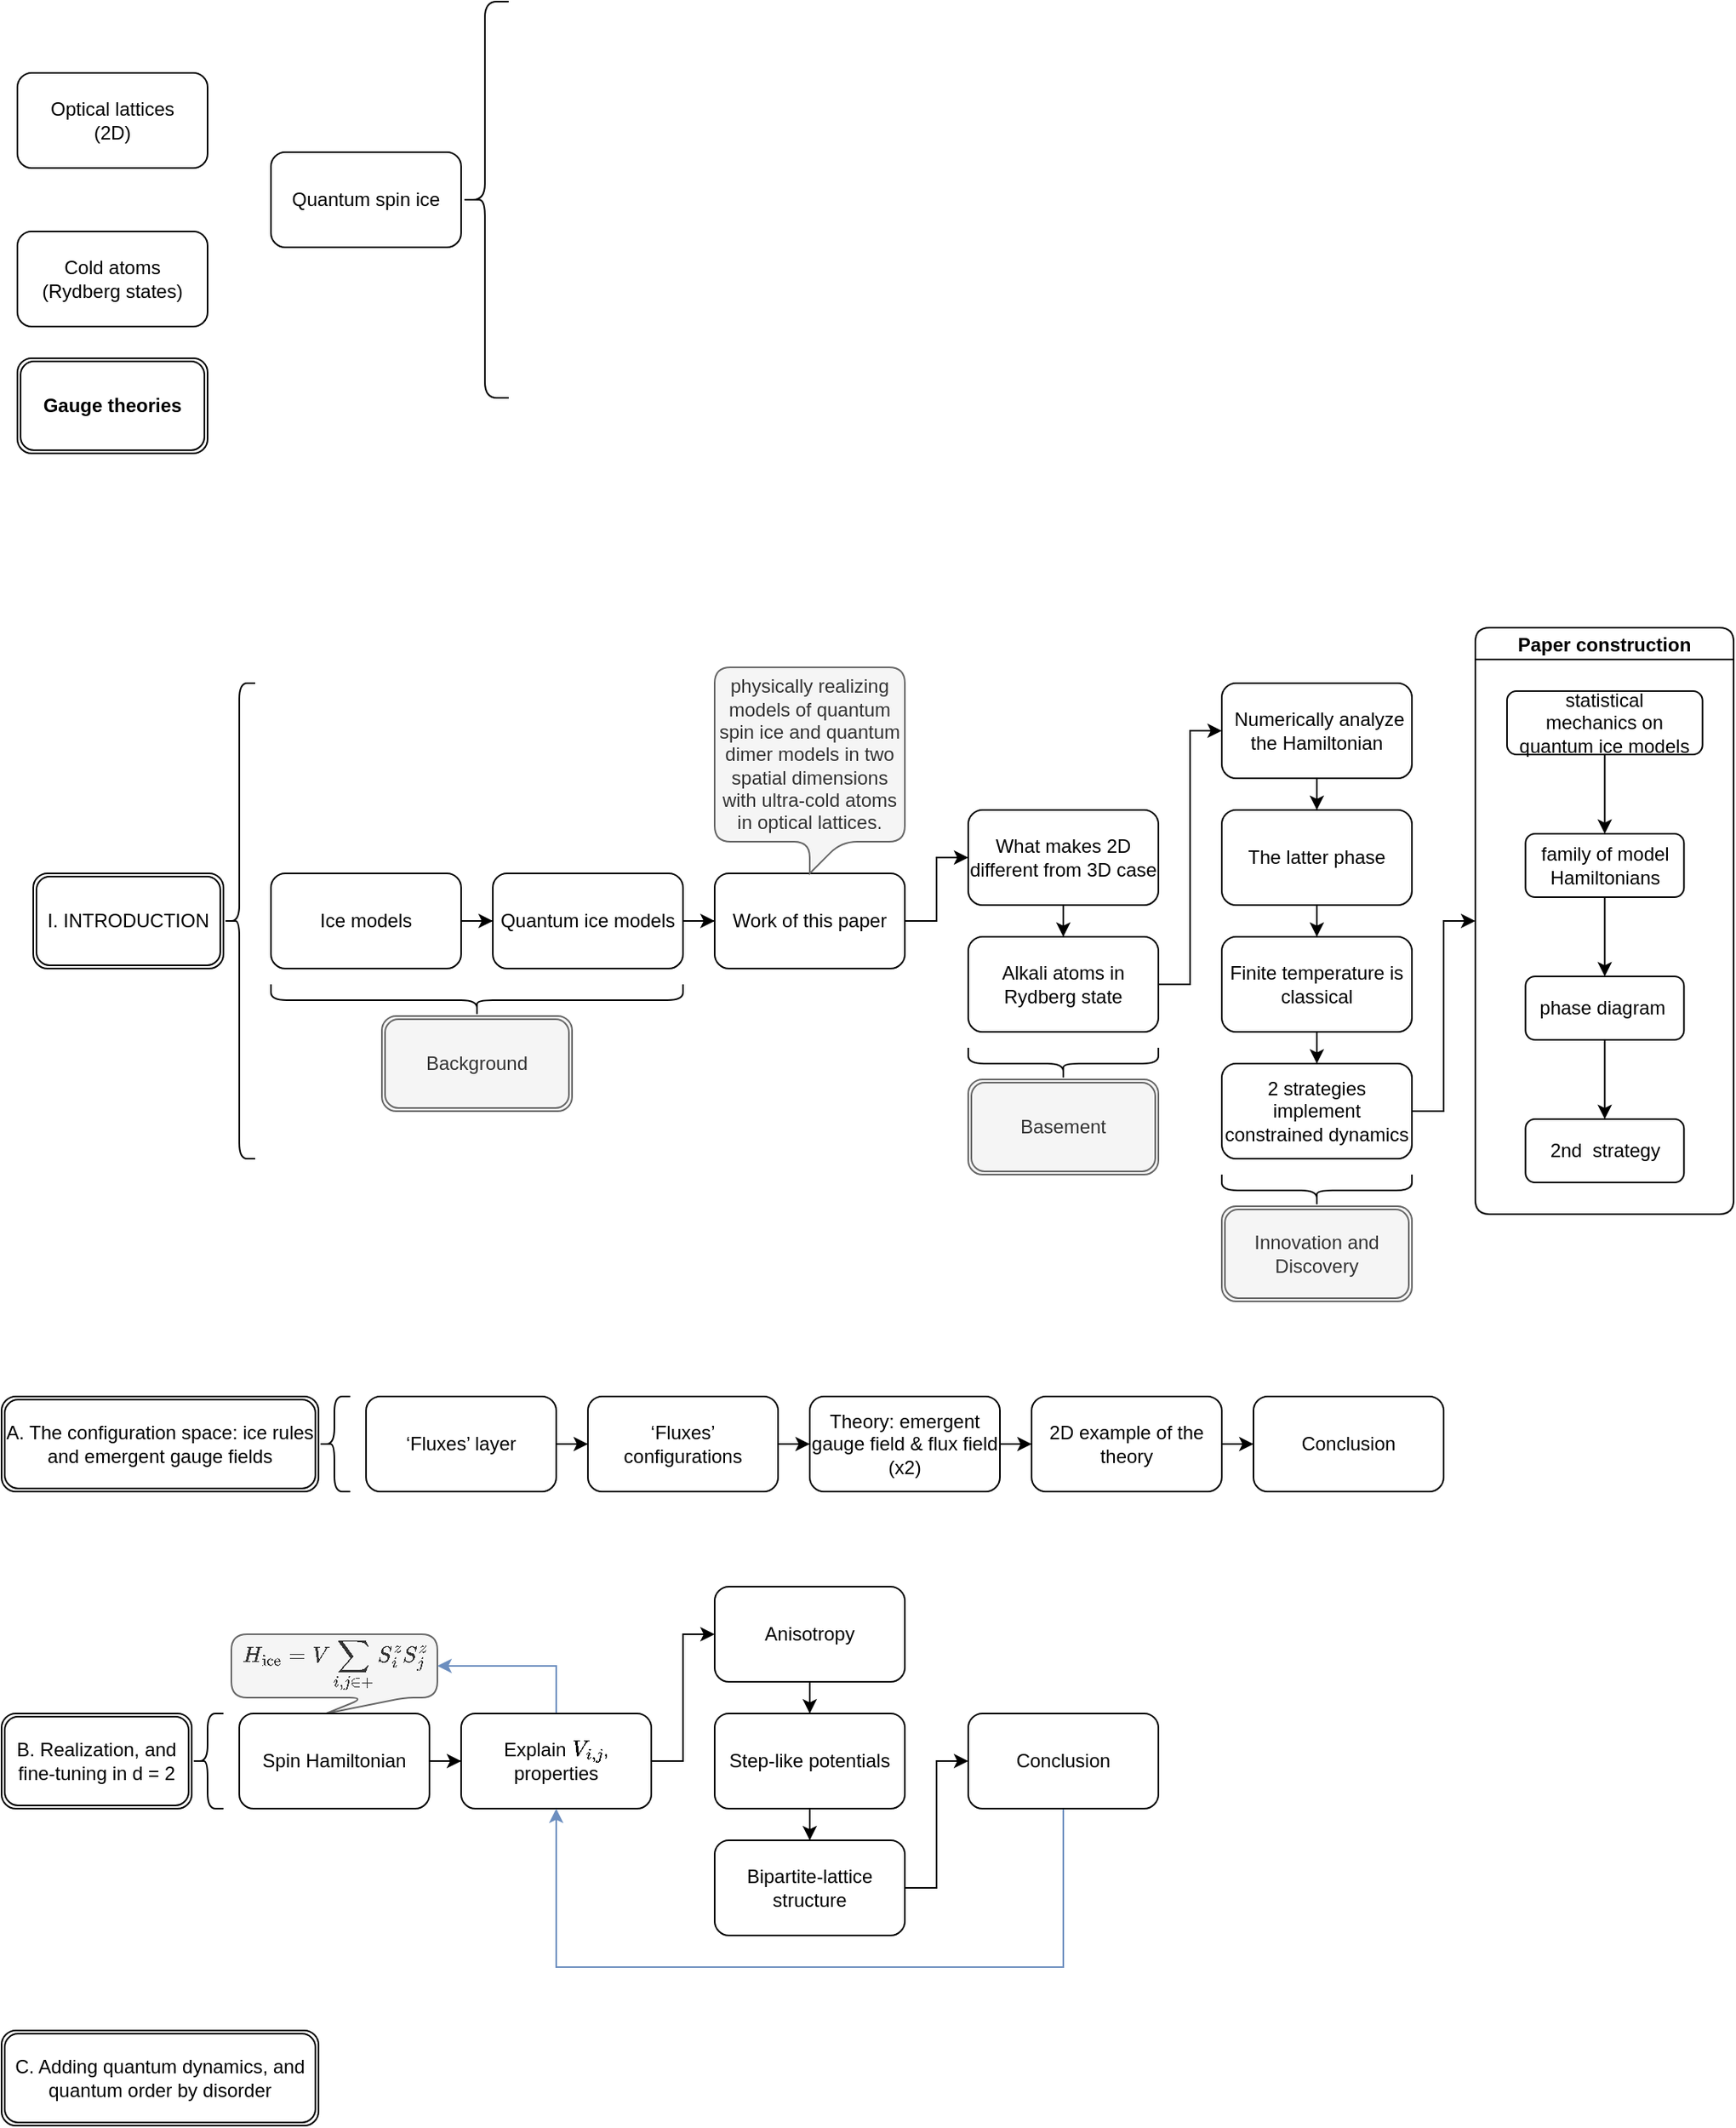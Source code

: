 <mxfile version="15.8.3" type="github"><diagram id="fVR30EfrVtzObSgMhBJJ" name="Page-1"><mxGraphModel dx="946" dy="1607" grid="1" gridSize="10" guides="1" tooltips="1" connect="1" arrows="1" fold="1" page="1" pageScale="1" pageWidth="850" pageHeight="1100" math="1" shadow="0"><root><mxCell id="0"/><mxCell id="1" parent="0"/><mxCell id="jbYFzFaD3eBk07O8ZAmZ-1" value="Quantum spin ice" style="rounded=1;whiteSpace=wrap;html=1;" vertex="1" parent="1"><mxGeometry x="210" y="-345" width="120" height="60" as="geometry"/></mxCell><mxCell id="jbYFzFaD3eBk07O8ZAmZ-2" value="Optical lattices&lt;br&gt;(2D)" style="rounded=1;whiteSpace=wrap;html=1;" vertex="1" parent="1"><mxGeometry x="50" y="-395" width="120" height="60" as="geometry"/></mxCell><mxCell id="jbYFzFaD3eBk07O8ZAmZ-3" value="Cold atoms&lt;br&gt;(Rydberg states)" style="rounded=1;whiteSpace=wrap;html=1;" vertex="1" parent="1"><mxGeometry x="50" y="-295" width="120" height="60" as="geometry"/></mxCell><mxCell id="jbYFzFaD3eBk07O8ZAmZ-5" value="" style="shape=curlyBracket;whiteSpace=wrap;html=1;rounded=1;size=0.5;" vertex="1" parent="1"><mxGeometry x="330" y="-440" width="30" height="250" as="geometry"/></mxCell><mxCell id="jbYFzFaD3eBk07O8ZAmZ-8" value="&lt;span style=&quot;font-weight: 700&quot;&gt;Gauge theories&lt;/span&gt;" style="shape=ext;double=1;rounded=1;whiteSpace=wrap;html=1;" vertex="1" parent="1"><mxGeometry x="50" y="-215" width="120" height="60" as="geometry"/></mxCell><mxCell id="jbYFzFaD3eBk07O8ZAmZ-13" value="" style="edgeStyle=orthogonalEdgeStyle;rounded=0;orthogonalLoop=1;jettySize=auto;html=1;" edge="1" parent="1" source="jbYFzFaD3eBk07O8ZAmZ-9" target="jbYFzFaD3eBk07O8ZAmZ-12"><mxGeometry relative="1" as="geometry"/></mxCell><mxCell id="jbYFzFaD3eBk07O8ZAmZ-9" value="Ice models" style="rounded=1;whiteSpace=wrap;html=1;" vertex="1" parent="1"><mxGeometry x="210" y="110" width="120" height="60" as="geometry"/></mxCell><mxCell id="jbYFzFaD3eBk07O8ZAmZ-11" value="" style="shape=curlyBracket;whiteSpace=wrap;html=1;rounded=1;size=0.5;" vertex="1" parent="1"><mxGeometry x="180" y="-10" width="20" height="300" as="geometry"/></mxCell><mxCell id="jbYFzFaD3eBk07O8ZAmZ-15" value="" style="edgeStyle=orthogonalEdgeStyle;rounded=0;orthogonalLoop=1;jettySize=auto;html=1;" edge="1" parent="1" source="jbYFzFaD3eBk07O8ZAmZ-12" target="jbYFzFaD3eBk07O8ZAmZ-14"><mxGeometry relative="1" as="geometry"/></mxCell><mxCell id="jbYFzFaD3eBk07O8ZAmZ-12" value="&lt;span&gt;Quantum ice models&lt;/span&gt;" style="whiteSpace=wrap;html=1;rounded=1;" vertex="1" parent="1"><mxGeometry x="350" y="110" width="120" height="60" as="geometry"/></mxCell><mxCell id="jbYFzFaD3eBk07O8ZAmZ-44" style="edgeStyle=orthogonalEdgeStyle;rounded=0;orthogonalLoop=1;jettySize=auto;html=1;entryX=0;entryY=0.5;entryDx=0;entryDy=0;" edge="1" parent="1" source="jbYFzFaD3eBk07O8ZAmZ-14" target="jbYFzFaD3eBk07O8ZAmZ-19"><mxGeometry relative="1" as="geometry"/></mxCell><mxCell id="jbYFzFaD3eBk07O8ZAmZ-14" value="Work of this paper" style="whiteSpace=wrap;html=1;rounded=1;" vertex="1" parent="1"><mxGeometry x="490" y="110" width="120" height="60" as="geometry"/></mxCell><mxCell id="jbYFzFaD3eBk07O8ZAmZ-16" value="&lt;span&gt;physically&amp;nbsp;&lt;/span&gt;&lt;span&gt;realizing models of quantum spin ice and quantum dimer&amp;nbsp;&lt;/span&gt;&lt;span&gt;models in two spatial dimensions with ultra-cold atoms in optical lattices.&lt;/span&gt;" style="shape=callout;whiteSpace=wrap;html=1;perimeter=calloutPerimeter;rounded=1;fillColor=#f5f5f5;fontColor=#333333;strokeColor=#666666;size=20;position=0.5;position2=0.5;" vertex="1" parent="1"><mxGeometry x="490" y="-20" width="120" height="130" as="geometry"/></mxCell><mxCell id="jbYFzFaD3eBk07O8ZAmZ-45" style="edgeStyle=orthogonalEdgeStyle;rounded=0;orthogonalLoop=1;jettySize=auto;html=1;" edge="1" parent="1" source="jbYFzFaD3eBk07O8ZAmZ-19" target="jbYFzFaD3eBk07O8ZAmZ-21"><mxGeometry relative="1" as="geometry"/></mxCell><mxCell id="jbYFzFaD3eBk07O8ZAmZ-19" value="What makes 2D different from 3D case" style="whiteSpace=wrap;html=1;rounded=1;" vertex="1" parent="1"><mxGeometry x="650" y="70" width="120" height="60" as="geometry"/></mxCell><mxCell id="jbYFzFaD3eBk07O8ZAmZ-46" style="edgeStyle=orthogonalEdgeStyle;rounded=0;orthogonalLoop=1;jettySize=auto;html=1;entryX=0;entryY=0.5;entryDx=0;entryDy=0;" edge="1" parent="1" source="jbYFzFaD3eBk07O8ZAmZ-21" target="jbYFzFaD3eBk07O8ZAmZ-25"><mxGeometry relative="1" as="geometry"/></mxCell><mxCell id="jbYFzFaD3eBk07O8ZAmZ-21" value="Alkali atoms in Rydberg state" style="whiteSpace=wrap;html=1;rounded=1;" vertex="1" parent="1"><mxGeometry x="650" y="150" width="120" height="60" as="geometry"/></mxCell><mxCell id="jbYFzFaD3eBk07O8ZAmZ-23" value="" style="shape=curlyBracket;whiteSpace=wrap;html=1;rounded=1;rotation=-90;" vertex="1" parent="1"><mxGeometry x="700" y="170" width="20" height="120" as="geometry"/></mxCell><mxCell id="jbYFzFaD3eBk07O8ZAmZ-47" style="edgeStyle=orthogonalEdgeStyle;rounded=0;orthogonalLoop=1;jettySize=auto;html=1;entryX=0.5;entryY=0;entryDx=0;entryDy=0;" edge="1" parent="1" source="jbYFzFaD3eBk07O8ZAmZ-25" target="jbYFzFaD3eBk07O8ZAmZ-36"><mxGeometry relative="1" as="geometry"/></mxCell><mxCell id="jbYFzFaD3eBk07O8ZAmZ-25" value="&amp;nbsp;Numerically analyze the Hamiltonian" style="whiteSpace=wrap;html=1;rounded=1;" vertex="1" parent="1"><mxGeometry x="810" y="-10" width="120" height="60" as="geometry"/></mxCell><mxCell id="jbYFzFaD3eBk07O8ZAmZ-49" style="edgeStyle=orthogonalEdgeStyle;rounded=0;orthogonalLoop=1;jettySize=auto;html=1;entryX=0.5;entryY=0;entryDx=0;entryDy=0;" edge="1" parent="1" source="jbYFzFaD3eBk07O8ZAmZ-27" target="jbYFzFaD3eBk07O8ZAmZ-42"><mxGeometry relative="1" as="geometry"/></mxCell><mxCell id="jbYFzFaD3eBk07O8ZAmZ-27" value="Finite temperature is classical" style="whiteSpace=wrap;html=1;rounded=1;" vertex="1" parent="1"><mxGeometry x="810" y="150" width="120" height="60" as="geometry"/></mxCell><mxCell id="jbYFzFaD3eBk07O8ZAmZ-30" value="" style="shape=curlyBracket;whiteSpace=wrap;html=1;rounded=1;rotation=-90;" vertex="1" parent="1"><mxGeometry x="330" y="60" width="20" height="260" as="geometry"/></mxCell><mxCell id="jbYFzFaD3eBk07O8ZAmZ-32" value="&lt;span&gt;I. INTRODUCTION&lt;/span&gt;" style="shape=ext;double=1;rounded=1;whiteSpace=wrap;html=1;" vertex="1" parent="1"><mxGeometry x="60" y="110" width="120" height="60" as="geometry"/></mxCell><mxCell id="jbYFzFaD3eBk07O8ZAmZ-33" value="Background" style="shape=ext;double=1;rounded=1;whiteSpace=wrap;html=1;fillColor=#f5f5f5;fontColor=#333333;strokeColor=#666666;" vertex="1" parent="1"><mxGeometry x="280" y="200" width="120" height="60" as="geometry"/></mxCell><mxCell id="jbYFzFaD3eBk07O8ZAmZ-34" value="Basement" style="shape=ext;double=1;rounded=1;whiteSpace=wrap;html=1;fillColor=#f5f5f5;fontColor=#333333;strokeColor=#666666;" vertex="1" parent="1"><mxGeometry x="650" y="240" width="120" height="60" as="geometry"/></mxCell><mxCell id="jbYFzFaD3eBk07O8ZAmZ-48" style="edgeStyle=orthogonalEdgeStyle;rounded=0;orthogonalLoop=1;jettySize=auto;html=1;entryX=0.5;entryY=0;entryDx=0;entryDy=0;" edge="1" parent="1" source="jbYFzFaD3eBk07O8ZAmZ-36" target="jbYFzFaD3eBk07O8ZAmZ-27"><mxGeometry relative="1" as="geometry"/></mxCell><mxCell id="jbYFzFaD3eBk07O8ZAmZ-36" value="The latter phase" style="rounded=1;whiteSpace=wrap;html=1;" vertex="1" parent="1"><mxGeometry x="810" y="70" width="120" height="60" as="geometry"/></mxCell><mxCell id="jbYFzFaD3eBk07O8ZAmZ-76" style="edgeStyle=orthogonalEdgeStyle;rounded=0;orthogonalLoop=1;jettySize=auto;html=1;entryX=0;entryY=0.5;entryDx=0;entryDy=0;" edge="1" parent="1" source="jbYFzFaD3eBk07O8ZAmZ-42" target="jbYFzFaD3eBk07O8ZAmZ-61"><mxGeometry relative="1" as="geometry"/></mxCell><mxCell id="jbYFzFaD3eBk07O8ZAmZ-42" value="2 strategies implement constrained dynamics" style="rounded=1;whiteSpace=wrap;html=1;" vertex="1" parent="1"><mxGeometry x="810" y="230" width="120" height="60" as="geometry"/></mxCell><mxCell id="jbYFzFaD3eBk07O8ZAmZ-51" value="" style="shape=curlyBracket;whiteSpace=wrap;html=1;rounded=1;rotation=-90;" vertex="1" parent="1"><mxGeometry x="860" y="250" width="20" height="120" as="geometry"/></mxCell><mxCell id="jbYFzFaD3eBk07O8ZAmZ-52" value="Innovation and Discovery" style="shape=ext;double=1;rounded=1;whiteSpace=wrap;html=1;fillColor=#f5f5f5;fontColor=#333333;strokeColor=#666666;" vertex="1" parent="1"><mxGeometry x="810" y="320" width="120" height="60" as="geometry"/></mxCell><mxCell id="jbYFzFaD3eBk07O8ZAmZ-61" value="Paper construction" style="swimlane;startSize=20;horizontal=1;childLayout=flowLayout;flowOrientation=north;resizable=0;interRankCellSpacing=50;containerType=tree;rounded=1;" vertex="1" parent="1"><mxGeometry x="970" y="-45" width="163" height="370" as="geometry"/></mxCell><mxCell id="jbYFzFaD3eBk07O8ZAmZ-62" value="statistical mechanics&amp;nbsp;on quantum ice models" style="whiteSpace=wrap;html=1;rounded=1;" vertex="1" parent="jbYFzFaD3eBk07O8ZAmZ-61"><mxGeometry x="20" y="40" width="123.36" height="40" as="geometry"/></mxCell><mxCell id="jbYFzFaD3eBk07O8ZAmZ-63" value="family of model Hamiltonians" style="whiteSpace=wrap;html=1;rounded=1;" vertex="1" parent="jbYFzFaD3eBk07O8ZAmZ-61"><mxGeometry x="31.68" y="130" width="100" height="40" as="geometry"/></mxCell><mxCell id="jbYFzFaD3eBk07O8ZAmZ-64" value="" style="html=1;curved=1;rounded=0;noEdgeStyle=1;orthogonal=1;" edge="1" parent="jbYFzFaD3eBk07O8ZAmZ-61" source="jbYFzFaD3eBk07O8ZAmZ-62" target="jbYFzFaD3eBk07O8ZAmZ-63"><mxGeometry relative="1" as="geometry"><Array as="points"><mxPoint x="81.68" y="92"/><mxPoint x="81.68" y="118"/></Array></mxGeometry></mxCell><mxCell id="jbYFzFaD3eBk07O8ZAmZ-70" value="" style="html=1;curved=1;rounded=0;noEdgeStyle=1;orthogonal=1;" edge="1" target="jbYFzFaD3eBk07O8ZAmZ-71" source="jbYFzFaD3eBk07O8ZAmZ-63" parent="jbYFzFaD3eBk07O8ZAmZ-61"><mxGeometry relative="1" as="geometry"><mxPoint x="1351.68" y="410" as="sourcePoint"/><Array as="points"><mxPoint x="81.68" y="182"/><mxPoint x="81.68" y="208"/></Array></mxGeometry></mxCell><mxCell id="jbYFzFaD3eBk07O8ZAmZ-71" value="phase diagram&amp;nbsp;" style="whiteSpace=wrap;html=1;rounded=1;" vertex="1" parent="jbYFzFaD3eBk07O8ZAmZ-61"><mxGeometry x="31.68" y="220" width="100" height="40" as="geometry"/></mxCell><mxCell id="jbYFzFaD3eBk07O8ZAmZ-72" value="" style="html=1;curved=1;rounded=0;noEdgeStyle=1;orthogonal=1;" edge="1" target="jbYFzFaD3eBk07O8ZAmZ-73" source="jbYFzFaD3eBk07O8ZAmZ-71" parent="jbYFzFaD3eBk07O8ZAmZ-61"><mxGeometry relative="1" as="geometry"><mxPoint x="1331.68" y="460" as="sourcePoint"/><Array as="points"><mxPoint x="81.68" y="272"/><mxPoint x="81.68" y="298"/></Array></mxGeometry></mxCell><mxCell id="jbYFzFaD3eBk07O8ZAmZ-73" value="2nd&amp;nbsp; strategy" style="whiteSpace=wrap;html=1;rounded=1;" vertex="1" parent="jbYFzFaD3eBk07O8ZAmZ-61"><mxGeometry x="31.68" y="310" width="100" height="40" as="geometry"/></mxCell><mxCell id="jbYFzFaD3eBk07O8ZAmZ-80" value="&lt;font color=&quot;#000000&quot;&gt;A. The configuration space: ice rules and emergent gauge fields&lt;/font&gt;" style="shape=ext;double=1;rounded=1;whiteSpace=wrap;html=1;fontColor=#FF0000;" vertex="1" parent="1"><mxGeometry x="40" y="440" width="200" height="60" as="geometry"/></mxCell><mxCell id="jbYFzFaD3eBk07O8ZAmZ-81" value="" style="shape=curlyBracket;whiteSpace=wrap;html=1;rounded=1;size=0.5;" vertex="1" parent="1"><mxGeometry x="240" y="440" width="20" height="60" as="geometry"/></mxCell><mxCell id="jbYFzFaD3eBk07O8ZAmZ-97" value="" style="edgeStyle=orthogonalEdgeStyle;rounded=0;orthogonalLoop=1;jettySize=auto;html=1;fontSize=12;fontColor=#000000;" edge="1" parent="1" source="jbYFzFaD3eBk07O8ZAmZ-95" target="jbYFzFaD3eBk07O8ZAmZ-96"><mxGeometry relative="1" as="geometry"/></mxCell><mxCell id="jbYFzFaD3eBk07O8ZAmZ-95" value="‘Fluxes’ layer" style="rounded=1;whiteSpace=wrap;html=1;fontSize=12;fontColor=#000000;shadow=0;glass=0;sketch=0;" vertex="1" parent="1"><mxGeometry x="270" y="440" width="120" height="60" as="geometry"/></mxCell><mxCell id="jbYFzFaD3eBk07O8ZAmZ-103" value="" style="edgeStyle=orthogonalEdgeStyle;rounded=0;orthogonalLoop=1;jettySize=auto;html=1;fontSize=12;fontColor=#000000;" edge="1" parent="1" source="jbYFzFaD3eBk07O8ZAmZ-96" target="jbYFzFaD3eBk07O8ZAmZ-102"><mxGeometry relative="1" as="geometry"/></mxCell><mxCell id="jbYFzFaD3eBk07O8ZAmZ-96" value="&lt;span&gt;‘Fluxes’ configurations&lt;/span&gt;" style="whiteSpace=wrap;html=1;rounded=1;fontColor=#000000;" vertex="1" parent="1"><mxGeometry x="410" y="440" width="120" height="60" as="geometry"/></mxCell><mxCell id="jbYFzFaD3eBk07O8ZAmZ-107" value="" style="edgeStyle=orthogonalEdgeStyle;rounded=0;orthogonalLoop=1;jettySize=auto;html=1;fontSize=12;fontColor=#000000;" edge="1" parent="1" source="jbYFzFaD3eBk07O8ZAmZ-102" target="jbYFzFaD3eBk07O8ZAmZ-106"><mxGeometry relative="1" as="geometry"/></mxCell><mxCell id="jbYFzFaD3eBk07O8ZAmZ-102" value="Theory: emergent gauge field &amp;amp; flux field (x2)" style="whiteSpace=wrap;html=1;rounded=1;fontColor=#000000;" vertex="1" parent="1"><mxGeometry x="550" y="440" width="120" height="60" as="geometry"/></mxCell><mxCell id="jbYFzFaD3eBk07O8ZAmZ-137" value="" style="edgeStyle=orthogonalEdgeStyle;rounded=0;orthogonalLoop=1;jettySize=auto;html=1;fontSize=12;fontColor=#000000;" edge="1" parent="1" source="jbYFzFaD3eBk07O8ZAmZ-106" target="jbYFzFaD3eBk07O8ZAmZ-136"><mxGeometry relative="1" as="geometry"/></mxCell><mxCell id="jbYFzFaD3eBk07O8ZAmZ-106" value="2D example of the theory" style="whiteSpace=wrap;html=1;rounded=1;fontColor=#000000;" vertex="1" parent="1"><mxGeometry x="690" y="440" width="120" height="60" as="geometry"/></mxCell><mxCell id="jbYFzFaD3eBk07O8ZAmZ-108" value="B. Realization, and fine-tuning in d = 2" style="shape=ext;double=1;rounded=1;whiteSpace=wrap;html=1;fontSize=12;fontColor=#000000;" vertex="1" parent="1"><mxGeometry x="40" y="640" width="120" height="60" as="geometry"/></mxCell><mxCell id="jbYFzFaD3eBk07O8ZAmZ-109" value="" style="shape=curlyBracket;whiteSpace=wrap;html=1;rounded=1;size=0.5;" vertex="1" parent="1"><mxGeometry x="160" y="640" width="20" height="60" as="geometry"/></mxCell><mxCell id="jbYFzFaD3eBk07O8ZAmZ-110" value="$$H_{\mathrm{ice}}=V \sum_{i, j \in+} S_{i}^{z} S_{j}^{z}$$" style="shape=callout;whiteSpace=wrap;html=1;perimeter=calloutPerimeter;rounded=1;fillColor=#f5f5f5;fontColor=#333333;strokeColor=#666666;position2=0.46;base=25;size=10;position=0.65;" vertex="1" parent="1"><mxGeometry x="185" y="590" width="130" height="50" as="geometry"/></mxCell><mxCell id="jbYFzFaD3eBk07O8ZAmZ-136" value="Conclusion" style="whiteSpace=wrap;html=1;rounded=1;fontColor=#000000;" vertex="1" parent="1"><mxGeometry x="830" y="440" width="120" height="60" as="geometry"/></mxCell><mxCell id="jbYFzFaD3eBk07O8ZAmZ-140" value="" style="edgeStyle=orthogonalEdgeStyle;rounded=0;orthogonalLoop=1;jettySize=auto;html=1;fontSize=12;fontColor=#000000;" edge="1" parent="1" source="jbYFzFaD3eBk07O8ZAmZ-138" target="jbYFzFaD3eBk07O8ZAmZ-139"><mxGeometry relative="1" as="geometry"/></mxCell><mxCell id="jbYFzFaD3eBk07O8ZAmZ-138" value="Spin Hamiltonian" style="rounded=1;whiteSpace=wrap;html=1;fontSize=12;fontColor=#000000;" vertex="1" parent="1"><mxGeometry x="190" y="640" width="120" height="60" as="geometry"/></mxCell><mxCell id="jbYFzFaD3eBk07O8ZAmZ-145" style="edgeStyle=orthogonalEdgeStyle;rounded=0;orthogonalLoop=1;jettySize=auto;html=1;entryX=0;entryY=0.5;entryDx=0;entryDy=0;fontSize=12;fontColor=#000000;" edge="1" parent="1" source="jbYFzFaD3eBk07O8ZAmZ-139" target="jbYFzFaD3eBk07O8ZAmZ-141"><mxGeometry relative="1" as="geometry"/></mxCell><mxCell id="jbYFzFaD3eBk07O8ZAmZ-153" style="edgeStyle=orthogonalEdgeStyle;rounded=0;orthogonalLoop=1;jettySize=auto;html=1;entryX=0;entryY=0;entryDx=130;entryDy=20;entryPerimeter=0;fontSize=12;fontColor=#000000;fillColor=#dae8fc;strokeColor=#6c8ebf;" edge="1" parent="1" source="jbYFzFaD3eBk07O8ZAmZ-139" target="jbYFzFaD3eBk07O8ZAmZ-110"><mxGeometry relative="1" as="geometry"><Array as="points"><mxPoint x="390" y="610"/></Array></mxGeometry></mxCell><mxCell id="jbYFzFaD3eBk07O8ZAmZ-139" value="Explain \(V_{i,j}\), properties" style="whiteSpace=wrap;html=1;rounded=1;fontColor=#000000;" vertex="1" parent="1"><mxGeometry x="330" y="640" width="120" height="60" as="geometry"/></mxCell><mxCell id="jbYFzFaD3eBk07O8ZAmZ-148" style="edgeStyle=orthogonalEdgeStyle;rounded=0;orthogonalLoop=1;jettySize=auto;html=1;entryX=0.5;entryY=0;entryDx=0;entryDy=0;fontSize=12;fontColor=#000000;" edge="1" parent="1" source="jbYFzFaD3eBk07O8ZAmZ-141" target="jbYFzFaD3eBk07O8ZAmZ-143"><mxGeometry relative="1" as="geometry"/></mxCell><mxCell id="jbYFzFaD3eBk07O8ZAmZ-141" value="&lt;meta charset=&quot;utf-8&quot;&gt;Anisotropy" style="whiteSpace=wrap;html=1;rounded=1;fontColor=#000000;" vertex="1" parent="1"><mxGeometry x="490" y="560" width="120" height="60" as="geometry"/></mxCell><mxCell id="jbYFzFaD3eBk07O8ZAmZ-150" style="edgeStyle=orthogonalEdgeStyle;rounded=0;orthogonalLoop=1;jettySize=auto;html=1;fontSize=12;fontColor=#000000;" edge="1" parent="1" source="jbYFzFaD3eBk07O8ZAmZ-143" target="jbYFzFaD3eBk07O8ZAmZ-144"><mxGeometry relative="1" as="geometry"/></mxCell><mxCell id="jbYFzFaD3eBk07O8ZAmZ-143" value="&lt;meta charset=&quot;utf-8&quot;&gt;Step-like potentials" style="whiteSpace=wrap;html=1;rounded=1;fontColor=#000000;" vertex="1" parent="1"><mxGeometry x="490" y="640" width="120" height="60" as="geometry"/></mxCell><mxCell id="jbYFzFaD3eBk07O8ZAmZ-147" style="edgeStyle=orthogonalEdgeStyle;rounded=0;orthogonalLoop=1;jettySize=auto;html=1;entryX=0;entryY=0.5;entryDx=0;entryDy=0;fontSize=12;fontColor=#000000;" edge="1" parent="1" source="jbYFzFaD3eBk07O8ZAmZ-144" target="jbYFzFaD3eBk07O8ZAmZ-146"><mxGeometry relative="1" as="geometry"/></mxCell><mxCell id="jbYFzFaD3eBk07O8ZAmZ-144" value="&lt;meta charset=&quot;utf-8&quot;&gt;Bipartite-lattice structure" style="whiteSpace=wrap;html=1;rounded=1;fontColor=#000000;" vertex="1" parent="1"><mxGeometry x="490" y="720" width="120" height="60" as="geometry"/></mxCell><mxCell id="jbYFzFaD3eBk07O8ZAmZ-151" style="edgeStyle=orthogonalEdgeStyle;rounded=0;orthogonalLoop=1;jettySize=auto;html=1;entryX=0.5;entryY=1;entryDx=0;entryDy=0;fontSize=12;fontColor=#000000;fillColor=#dae8fc;strokeColor=#6c8ebf;" edge="1" parent="1" source="jbYFzFaD3eBk07O8ZAmZ-146" target="jbYFzFaD3eBk07O8ZAmZ-139"><mxGeometry relative="1" as="geometry"><Array as="points"><mxPoint x="710" y="800"/><mxPoint x="390" y="800"/></Array></mxGeometry></mxCell><mxCell id="jbYFzFaD3eBk07O8ZAmZ-146" value="&lt;span&gt;Conclusion&lt;/span&gt;" style="whiteSpace=wrap;html=1;rounded=1;fontColor=#000000;" vertex="1" parent="1"><mxGeometry x="650" y="640" width="120" height="60" as="geometry"/></mxCell><mxCell id="jbYFzFaD3eBk07O8ZAmZ-155" value="C. Adding quantum dynamics, and quantum order by disorder" style="shape=ext;double=1;rounded=1;whiteSpace=wrap;html=1;fontSize=12;fontColor=#000000;" vertex="1" parent="1"><mxGeometry x="40" y="840" width="200" height="60" as="geometry"/></mxCell></root></mxGraphModel></diagram></mxfile>